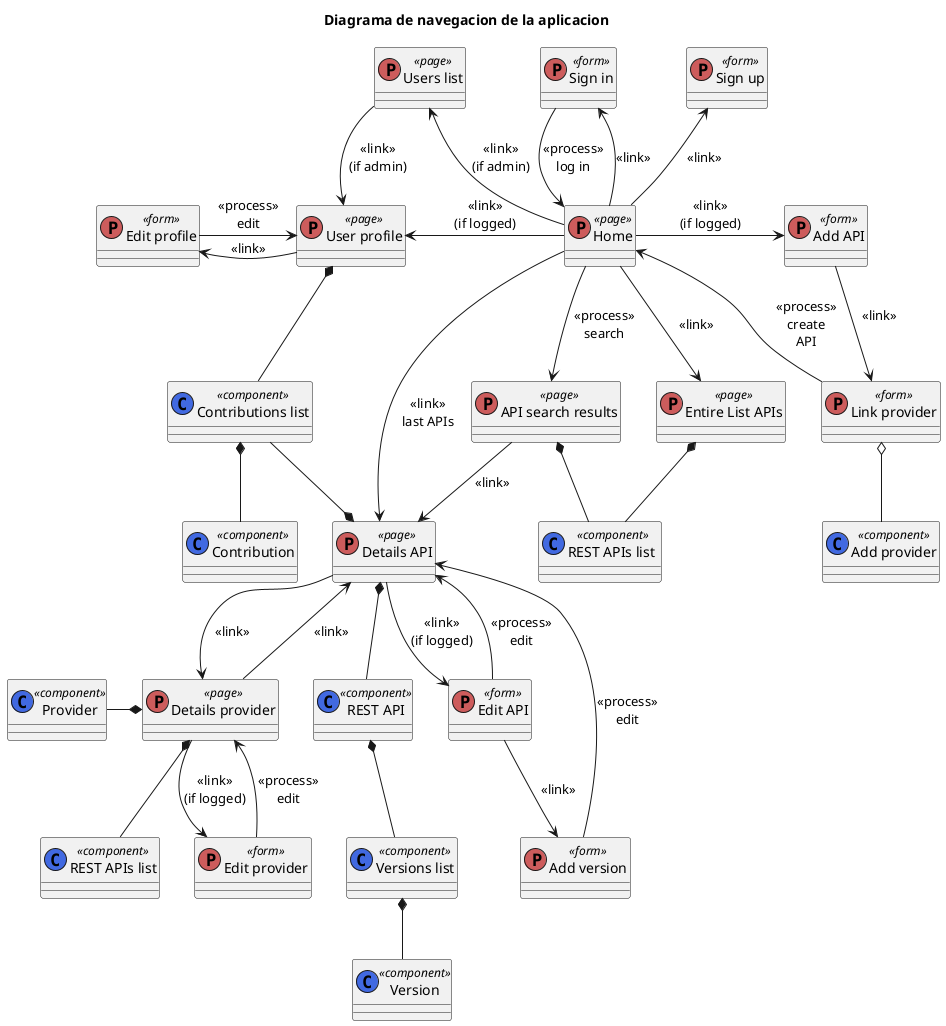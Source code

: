 @startuml
title Diagrama de navegacion de la aplicacion

class "Home" <<(P,IndianRed) page>>
class "Entire List APIs" <<(P,IndianRed) page>>
class "API search results" <<(P,IndianRed) page>>
class "Details API" <<(P,IndianRed) page>>
class "Sign up" <<(P,IndianRed) form>>
class "Sign in" <<(P,IndianRed) form>>
class "Details provider" <<(P,IndianRed) page>>
class "REST APIs list" <<(C,RoyalBlue) component>>
class "REST APIs list " <<(C,RoyalBlue) component>>
class "REST API" <<(C,RoyalBlue) component>>
class "Versions list" <<(C,RoyalBlue) component>>
class "Version" <<(C,RoyalBlue) component>>
class "Provider" <<(C,RoyalBlue) component>>
class "User profile" <<(P,IndianRed) page>>
class "Edit profile" <<(P,IndianRed) form>>
class "Contributions list" <<(C,RoyalBlue) component>>
class "Link provider" <<(P,IndianRed) form>>
class "Add provider" <<(C,RoyalBlue) component>>
class "Edit provider" <<(P,IndianRed) form>>
class "Contribution" <<(C,RoyalBlue) component>>
class "Add API" <<(P,IndianRed) form>>
class "Edit API" <<(P,IndianRed) form>>
class "Add version" <<(P,IndianRed) form>>
class "Users list" <<(P,IndianRed) page>>

"Home" --> "API search results": <<process>>\nsearch
"Home" --> "Entire List APIs": <<link>>
"Home" -up-> "Sign up": <<link>>
"Home" -up-> "Sign in": <<link>>
"Home" --> "Details API": <<link>>\nlast APIs
"Sign in" --> "Home": <<process>>\nlog in
"Home" -left-> "User profile": <<link>>\n(if logged)
"User profile" -left-> "Edit profile": <<link>>
"Edit profile" -right-> "User profile": <<process>>\nedit
"User profile" *-- "Contributions list"
"Home" -right-> "Add API": <<link>>\n(if logged)
"Add API" --> "Link provider": <<link>>\n
"Link provider" o-- "Add provider"
"Link provider" --> "Home": <<process>>\ncreate\nAPI
"API search results" --> "Details API": <<link>>
"API search results" *-- "REST APIs list "
"Entire List APIs" *-- "REST APIs list "
"Details API" --> "Details provider": <<link>>
"Details API" *-- "REST API"
"Details API" --> "Edit API": <<link>>\n(if logged)
"Edit API" --> "Details API": <<process>>\nedit
"Edit API" --> "Add version": <<link>>
"Add version" --> "Details API": <<process>>\nedit
"Details API" *-up- "Contributions list"
"REST API" *-- "Versions list"
"Versions list" *-- "Version"
"Contributions list" *-down- "Contribution"
"Details provider" *-left- "Provider"
"Details provider" *-- "REST APIs list"
"Details provider" --> "Details API": <<link>>
"Details provider" --> "Edit provider": <<link>>\n(if logged)
"Edit provider" --> "Details provider": <<process>>\nedit
"Home" -up-> "Users list": <<link>>\n(if admin)
"Users list" --> "User profile": <<link>>\n(if admin)
@enduml

